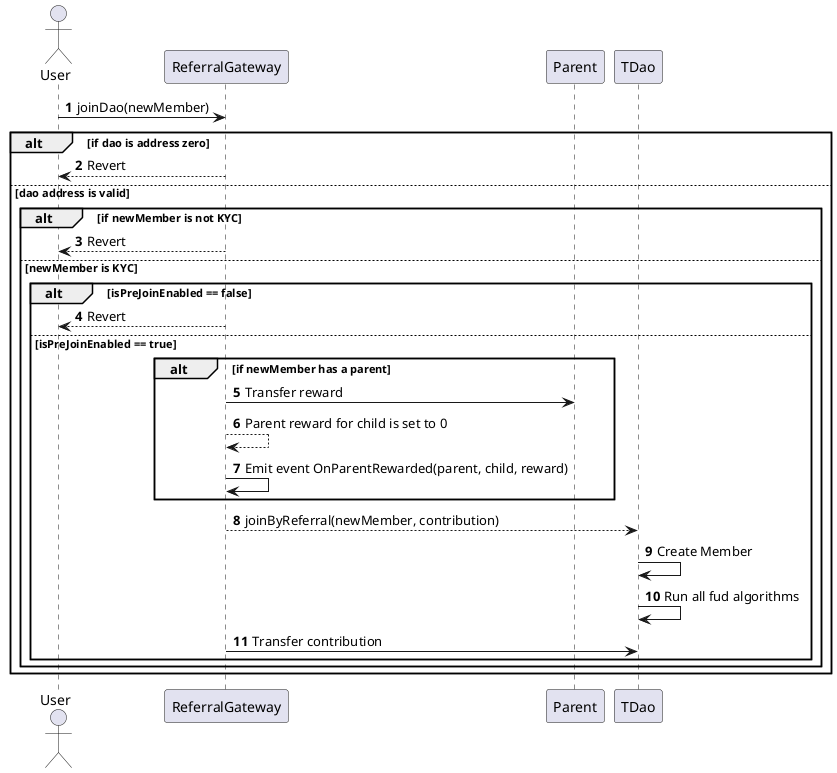 @startuml Join Dao
autonumber

actor User

User -> ReferralGateway: joinDao(newMember)

alt if dao is address zero
    ReferralGateway --> User: Revert

else dao address is valid

    alt if newMember is not KYC
        ReferralGateway --> User: Revert

    else newMember is KYC

        alt isPreJoinEnabled == false
            ReferralGateway --> User: Revert

        else isPreJoinEnabled == true

            alt if newMember has a parent
                ReferralGateway -> Parent: Transfer reward
                ReferralGateway --> ReferralGateway: Parent reward for child is set to 0
                ReferralGateway -> ReferralGateway: Emit event OnParentRewarded(parent, child, reward) 
            end

            ReferralGateway --> TDao: joinByReferral(newMember, contribution)
            TDao -> TDao: Create Member
            TDao -> TDao: Run all fud algorithms
            ReferralGateway -> TDao: Transfer contribution
            
        end
    end
end

@enduml    
